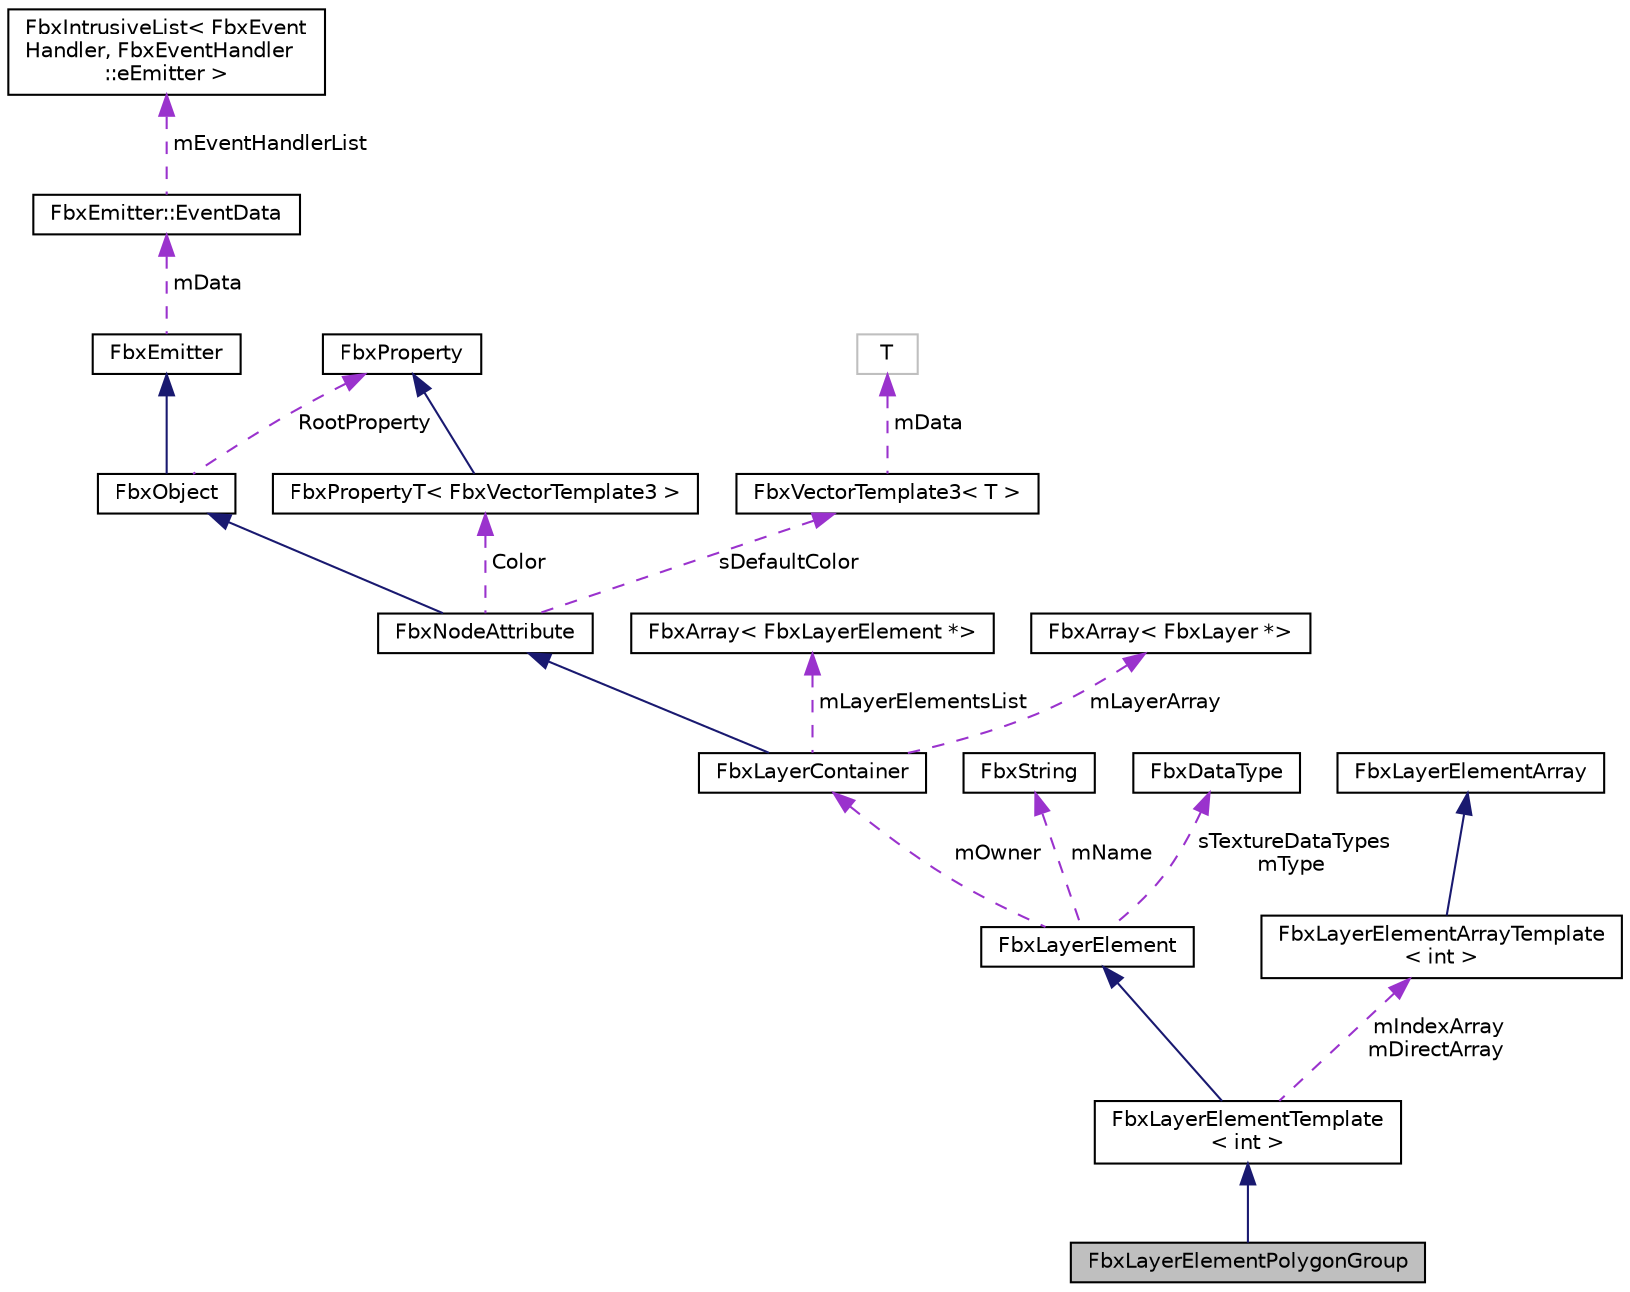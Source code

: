 digraph "FbxLayerElementPolygonGroup"
{
  edge [fontname="Helvetica",fontsize="10",labelfontname="Helvetica",labelfontsize="10"];
  node [fontname="Helvetica",fontsize="10",shape=record];
  Node3 [label="FbxLayerElementPolygonGroup",height=0.2,width=0.4,color="black", fillcolor="grey75", style="filled", fontcolor="black"];
  Node4 -> Node3 [dir="back",color="midnightblue",fontsize="10",style="solid"];
  Node4 [label="FbxLayerElementTemplate\l\< int \>",height=0.2,width=0.4,color="black", fillcolor="white", style="filled",URL="$class_fbx_layer_element_template.html"];
  Node5 -> Node4 [dir="back",color="midnightblue",fontsize="10",style="solid"];
  Node5 [label="FbxLayerElement",height=0.2,width=0.4,color="black", fillcolor="white", style="filled",URL="$class_fbx_layer_element.html"];
  Node6 -> Node5 [dir="back",color="darkorchid3",fontsize="10",style="dashed",label=" mOwner" ];
  Node6 [label="FbxLayerContainer",height=0.2,width=0.4,color="black", fillcolor="white", style="filled",URL="$class_fbx_layer_container.html",tooltip="Contains a collection of FbxLayer objects. This class is used for managing layers construction..."];
  Node7 -> Node6 [dir="back",color="midnightblue",fontsize="10",style="solid"];
  Node7 [label="FbxNodeAttribute",height=0.2,width=0.4,color="black", fillcolor="white", style="filled",URL="$class_fbx_node_attribute.html",tooltip="This class is the base class to all types of node attributes.A node attribute is the content of a nod..."];
  Node8 -> Node7 [dir="back",color="midnightblue",fontsize="10",style="solid"];
  Node8 [label="FbxObject",height=0.2,width=0.4,color="black", fillcolor="white", style="filled",URL="$class_fbx_object.html"];
  Node9 -> Node8 [dir="back",color="midnightblue",fontsize="10",style="solid"];
  Node9 [label="FbxEmitter",height=0.2,width=0.4,color="black", fillcolor="white", style="filled",URL="$class_fbx_emitter.html"];
  Node10 -> Node9 [dir="back",color="darkorchid3",fontsize="10",style="dashed",label=" mData" ];
  Node10 [label="FbxEmitter::EventData",height=0.2,width=0.4,color="black", fillcolor="white", style="filled",URL="$struct_fbx_emitter_1_1_event_data.html"];
  Node11 -> Node10 [dir="back",color="darkorchid3",fontsize="10",style="dashed",label=" mEventHandlerList" ];
  Node11 [label="FbxIntrusiveList\< FbxEvent\lHandler, FbxEventHandler\l::eEmitter \>",height=0.2,width=0.4,color="black", fillcolor="white", style="filled",URL="$class_fbx_intrusive_list.html"];
  Node12 -> Node8 [dir="back",color="darkorchid3",fontsize="10",style="dashed",label=" RootProperty" ];
  Node12 [label="FbxProperty",height=0.2,width=0.4,color="black", fillcolor="white", style="filled",URL="$class_fbx_property.html",tooltip="Class to hold user properties. "];
  Node13 -> Node7 [dir="back",color="darkorchid3",fontsize="10",style="dashed",label=" sDefaultColor" ];
  Node13 [label="FbxVectorTemplate3\< T \>",height=0.2,width=0.4,color="black", fillcolor="white", style="filled",URL="$class_fbx_vector_template3.html"];
  Node14 -> Node13 [dir="back",color="darkorchid3",fontsize="10",style="dashed",label=" mData" ];
  Node14 [label="T",height=0.2,width=0.4,color="grey75", fillcolor="white", style="filled"];
  Node15 -> Node7 [dir="back",color="darkorchid3",fontsize="10",style="dashed",label=" Color" ];
  Node15 [label="FbxPropertyT\< FbxVectorTemplate3 \>",height=0.2,width=0.4,color="black", fillcolor="white", style="filled",URL="$class_fbx_property_t.html"];
  Node12 -> Node15 [dir="back",color="midnightblue",fontsize="10",style="solid"];
  Node16 -> Node6 [dir="back",color="darkorchid3",fontsize="10",style="dashed",label=" mLayerElementsList" ];
  Node16 [label="FbxArray\< FbxLayerElement *\>",height=0.2,width=0.4,color="black", fillcolor="white", style="filled",URL="$class_fbx_array.html"];
  Node17 -> Node6 [dir="back",color="darkorchid3",fontsize="10",style="dashed",label=" mLayerArray" ];
  Node17 [label="FbxArray\< FbxLayer *\>",height=0.2,width=0.4,color="black", fillcolor="white", style="filled",URL="$class_fbx_array.html"];
  Node18 -> Node5 [dir="back",color="darkorchid3",fontsize="10",style="dashed",label=" mName" ];
  Node18 [label="FbxString",height=0.2,width=0.4,color="black", fillcolor="white", style="filled",URL="$class_fbx_string.html"];
  Node19 -> Node5 [dir="back",color="darkorchid3",fontsize="10",style="dashed",label=" sTextureDataTypes\nmType" ];
  Node19 [label="FbxDataType",height=0.2,width=0.4,color="black", fillcolor="white", style="filled",URL="$class_fbx_data_type.html"];
  Node20 -> Node4 [dir="back",color="darkorchid3",fontsize="10",style="dashed",label=" mIndexArray\nmDirectArray" ];
  Node20 [label="FbxLayerElementArrayTemplate\l\< int \>",height=0.2,width=0.4,color="black", fillcolor="white", style="filled",URL="$class_fbx_layer_element_array_template.html"];
  Node21 -> Node20 [dir="back",color="midnightblue",fontsize="10",style="solid"];
  Node21 [label="FbxLayerElementArray",height=0.2,width=0.4,color="black", fillcolor="white", style="filled",URL="$class_fbx_layer_element_array.html"];
}
